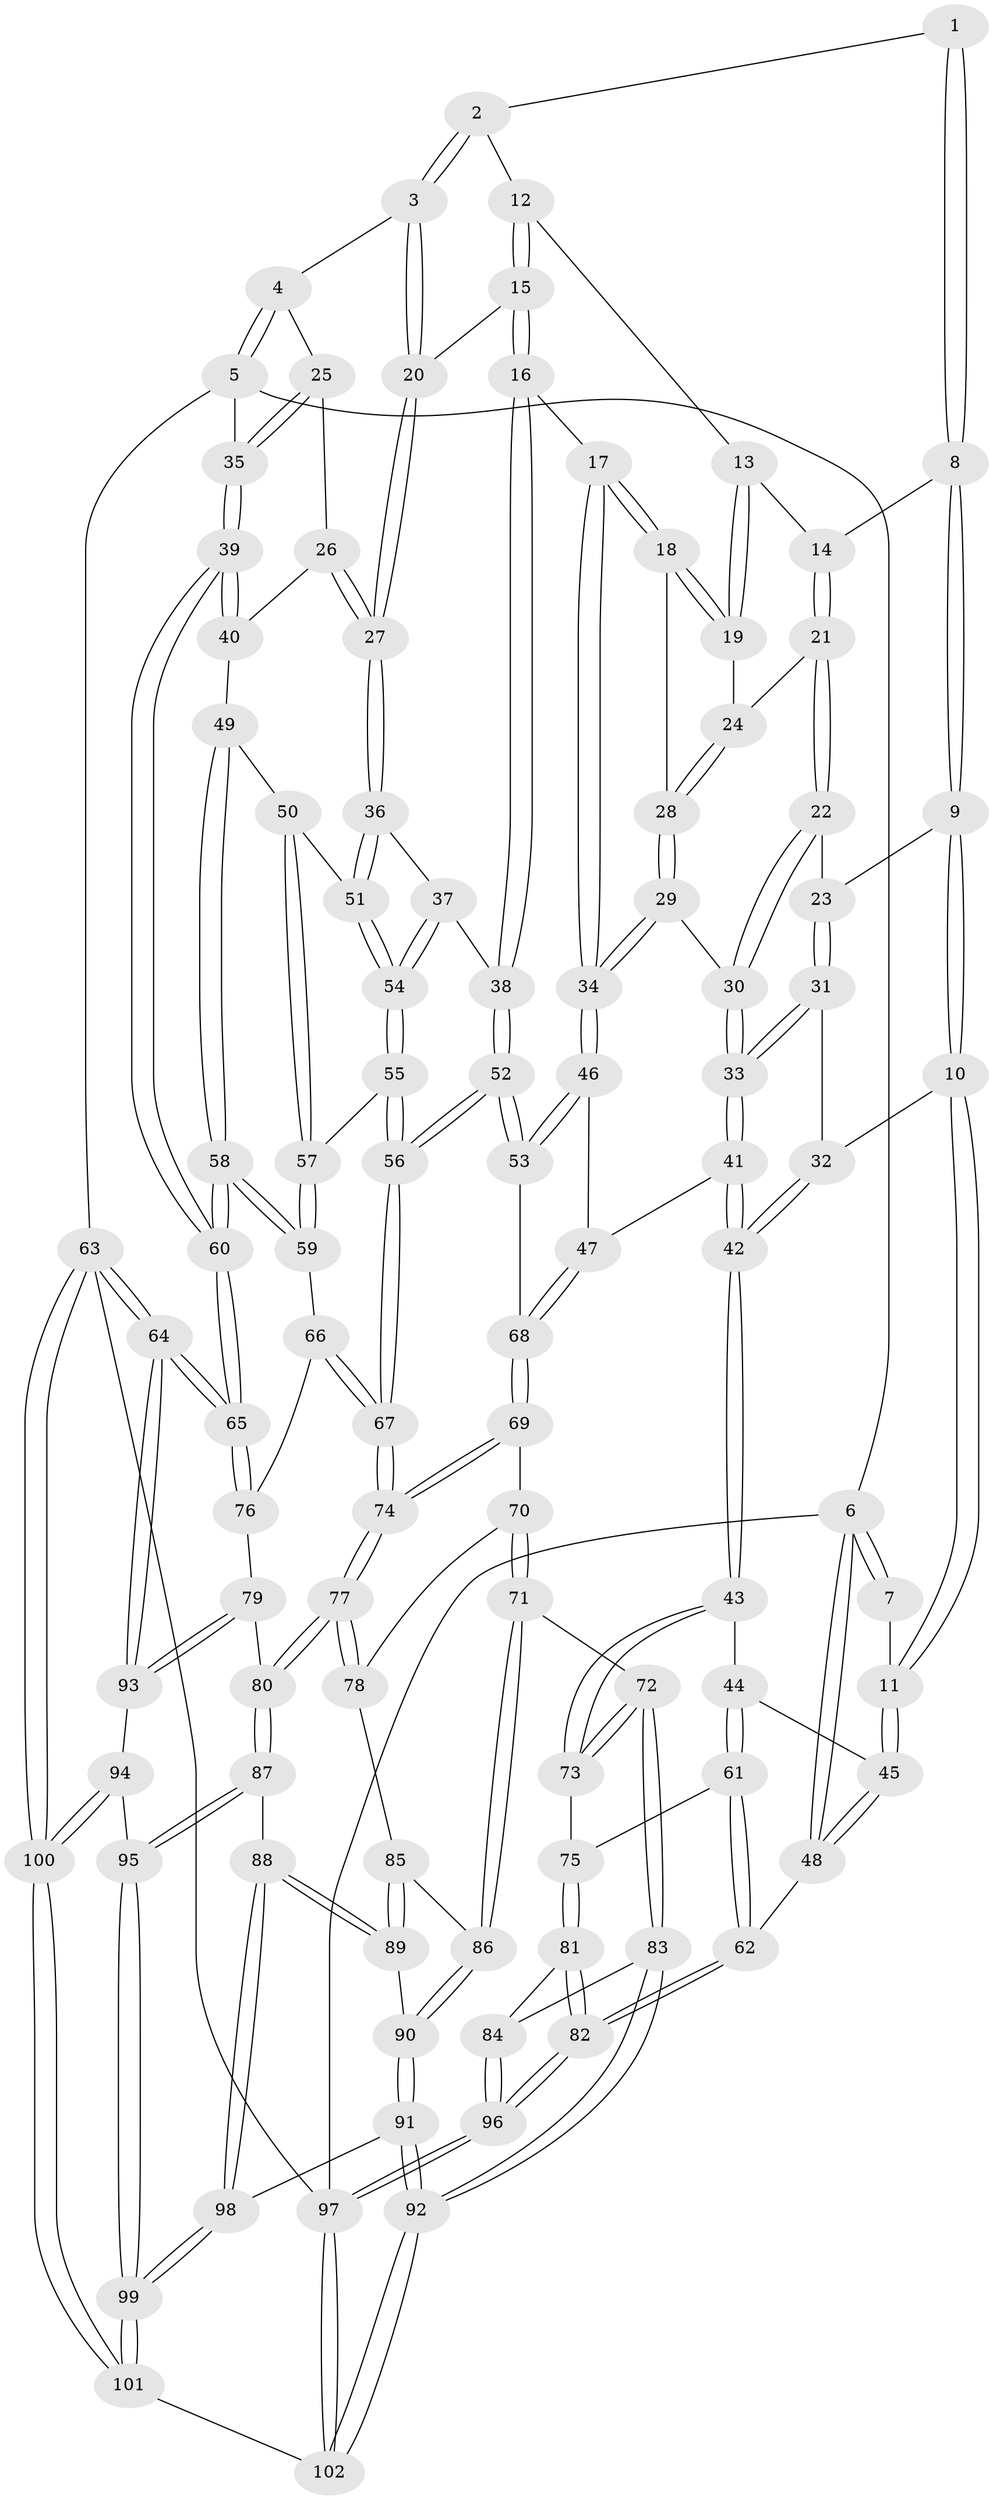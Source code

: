 // coarse degree distribution, {3: 0.12903225806451613, 5: 0.25806451612903225, 4: 0.4838709677419355, 2: 0.0967741935483871, 6: 0.03225806451612903}
// Generated by graph-tools (version 1.1) at 2025/38/03/04/25 23:38:34]
// undirected, 102 vertices, 252 edges
graph export_dot {
  node [color=gray90,style=filled];
  1 [pos="+0.26246984566818404+0"];
  2 [pos="+0.6564911147430922+0"];
  3 [pos="+0.8325639027753832+0"];
  4 [pos="+0.8576032058487039+0"];
  5 [pos="+1+0"];
  6 [pos="+0+0"];
  7 [pos="+0.2253388646497211+0"];
  8 [pos="+0.28497650996755325+0"];
  9 [pos="+0.262327916459746+0.06378621465939303"];
  10 [pos="+0.10275284530971399+0.170293764462794"];
  11 [pos="+0.06899514162435169+0.15866960133457228"];
  12 [pos="+0.6076369184502908+0"];
  13 [pos="+0.5352517106035413+0.022439768756107464"];
  14 [pos="+0.3848101292275933+0.04623113947936893"];
  15 [pos="+0.609909960643475+0.18579212867555137"];
  16 [pos="+0.5920692028834915+0.20542831900267353"];
  17 [pos="+0.5517252257676122+0.2150819820850064"];
  18 [pos="+0.5157863256000403+0.1563570104857823"];
  19 [pos="+0.4969038028498357+0.08187888167735727"];
  20 [pos="+0.7233379035905257+0.1564103339867657"];
  21 [pos="+0.39515515226274844+0.07233156916662364"];
  22 [pos="+0.28462586802172263+0.13625574477365932"];
  23 [pos="+0.276083119754631+0.1293121863712894"];
  24 [pos="+0.3958713630716107+0.07339569442917614"];
  25 [pos="+0.8355248868425658+0.19846784240277524"];
  26 [pos="+0.8281716239755859+0.2104387988135948"];
  27 [pos="+0.7961365786558445+0.21899092818472676"];
  28 [pos="+0.39816931233782965+0.12280749856808822"];
  29 [pos="+0.38429933828693197+0.16575830389052143"];
  30 [pos="+0.3365219440733114+0.2131018336655365"];
  31 [pos="+0.19384359993364014+0.1708855900918798"];
  32 [pos="+0.10945716467947322+0.1738977231921302"];
  33 [pos="+0.3275279253631643+0.26613597418963597"];
  34 [pos="+0.5425888641664772+0.2238054938600171"];
  35 [pos="+1+0"];
  36 [pos="+0.789417965836387+0.235093970741573"];
  37 [pos="+0.7288782520548283+0.2947297273575725"];
  38 [pos="+0.6735747895503477+0.30259059075504846"];
  39 [pos="+1+0.11283480958045278"];
  40 [pos="+0.8825098818062916+0.2480636666124478"];
  41 [pos="+0.33310528351138546+0.3663066675351676"];
  42 [pos="+0.2788902485986151+0.4026790151466682"];
  43 [pos="+0.2437906804339455+0.4497071773520942"];
  44 [pos="+0.0676849542683984+0.34827810916041746"];
  45 [pos="+0+0.21240251117484613"];
  46 [pos="+0.5240307022353677+0.25320640090004715"];
  47 [pos="+0.35956774703323807+0.3664526763651525"];
  48 [pos="+0+0.21295615030722398"];
  49 [pos="+0.9033898228239005+0.31979890130356625"];
  50 [pos="+0.8592110819225175+0.33736395549603915"];
  51 [pos="+0.8264980394376289+0.3359561209849393"];
  52 [pos="+0.629086730928329+0.4672354291271677"];
  53 [pos="+0.6254183518085645+0.4666507603452203"];
  54 [pos="+0.7804454771690944+0.3799689807510753"];
  55 [pos="+0.7697634907082276+0.4386502575757774"];
  56 [pos="+0.6818485650879651+0.502999840608021"];
  57 [pos="+0.8621917848169239+0.4442477525017619"];
  58 [pos="+1+0.43505828917549827"];
  59 [pos="+0.973362080574257+0.4810318698838662"];
  60 [pos="+1+0.43000880544350223"];
  61 [pos="+0+0.561129473539749"];
  62 [pos="+0+0.5637092882023123"];
  63 [pos="+1+1"];
  64 [pos="+1+1"];
  65 [pos="+1+0.6299288107649288"];
  66 [pos="+0.9039280787025746+0.5588067777919655"];
  67 [pos="+0.7174934663084263+0.6142349956487825"];
  68 [pos="+0.5358595493332077+0.47890069589279877"];
  69 [pos="+0.47878220569113633+0.5842930565364304"];
  70 [pos="+0.47873574577647665+0.5843757950031107"];
  71 [pos="+0.3504070333145224+0.6323310725739598"];
  72 [pos="+0.319933076498563+0.6161577652622868"];
  73 [pos="+0.22963456641178373+0.50225316703657"];
  74 [pos="+0.7164473994933666+0.6218053095642775"];
  75 [pos="+0.09963368881662106+0.5748517434502921"];
  76 [pos="+0.925817101841475+0.6713384229430981"];
  77 [pos="+0.7151514968530414+0.6317699538606204"];
  78 [pos="+0.5498189358843386+0.6690245241443263"];
  79 [pos="+0.8873342127171485+0.7251706420431776"];
  80 [pos="+0.7198765105692541+0.6468180071730419"];
  81 [pos="+0.11748043387327976+0.742234173876082"];
  82 [pos="+0+0.6845445721718181"];
  83 [pos="+0.1876691264894577+0.8319150447862499"];
  84 [pos="+0.1253913970708877+0.7756630127909496"];
  85 [pos="+0.546886581017506+0.6743126533100132"];
  86 [pos="+0.37870043027345596+0.6892305349870964"];
  87 [pos="+0.6982991112186548+0.7633665127817332"];
  88 [pos="+0.5885645361416055+0.8237366707265887"];
  89 [pos="+0.5181892992866762+0.7638238418782696"];
  90 [pos="+0.4078057752374268+0.7742043049697457"];
  91 [pos="+0.3720488183790383+0.8563352662797273"];
  92 [pos="+0.23477258870277407+0.9400397624050463"];
  93 [pos="+0.9211352864760445+0.8166059756574666"];
  94 [pos="+0.7864463454271968+0.8440484838647401"];
  95 [pos="+0.7522556147247176+0.8373090642676132"];
  96 [pos="+0+0.9449318560694864"];
  97 [pos="+0+1"];
  98 [pos="+0.562774979262717+0.9551752312335199"];
  99 [pos="+0.6279957145839034+1"];
  100 [pos="+0.9591058051404415+1"];
  101 [pos="+0.629215169129933+1"];
  102 [pos="+0.15105195005735597+1"];
  1 -- 2;
  1 -- 8;
  1 -- 8;
  2 -- 3;
  2 -- 3;
  2 -- 12;
  3 -- 4;
  3 -- 20;
  3 -- 20;
  4 -- 5;
  4 -- 5;
  4 -- 25;
  5 -- 6;
  5 -- 35;
  5 -- 63;
  6 -- 7;
  6 -- 7;
  6 -- 48;
  6 -- 48;
  6 -- 97;
  7 -- 11;
  8 -- 9;
  8 -- 9;
  8 -- 14;
  9 -- 10;
  9 -- 10;
  9 -- 23;
  10 -- 11;
  10 -- 11;
  10 -- 32;
  11 -- 45;
  11 -- 45;
  12 -- 13;
  12 -- 15;
  12 -- 15;
  13 -- 14;
  13 -- 19;
  13 -- 19;
  14 -- 21;
  14 -- 21;
  15 -- 16;
  15 -- 16;
  15 -- 20;
  16 -- 17;
  16 -- 38;
  16 -- 38;
  17 -- 18;
  17 -- 18;
  17 -- 34;
  17 -- 34;
  18 -- 19;
  18 -- 19;
  18 -- 28;
  19 -- 24;
  20 -- 27;
  20 -- 27;
  21 -- 22;
  21 -- 22;
  21 -- 24;
  22 -- 23;
  22 -- 30;
  22 -- 30;
  23 -- 31;
  23 -- 31;
  24 -- 28;
  24 -- 28;
  25 -- 26;
  25 -- 35;
  25 -- 35;
  26 -- 27;
  26 -- 27;
  26 -- 40;
  27 -- 36;
  27 -- 36;
  28 -- 29;
  28 -- 29;
  29 -- 30;
  29 -- 34;
  29 -- 34;
  30 -- 33;
  30 -- 33;
  31 -- 32;
  31 -- 33;
  31 -- 33;
  32 -- 42;
  32 -- 42;
  33 -- 41;
  33 -- 41;
  34 -- 46;
  34 -- 46;
  35 -- 39;
  35 -- 39;
  36 -- 37;
  36 -- 51;
  36 -- 51;
  37 -- 38;
  37 -- 54;
  37 -- 54;
  38 -- 52;
  38 -- 52;
  39 -- 40;
  39 -- 40;
  39 -- 60;
  39 -- 60;
  40 -- 49;
  41 -- 42;
  41 -- 42;
  41 -- 47;
  42 -- 43;
  42 -- 43;
  43 -- 44;
  43 -- 73;
  43 -- 73;
  44 -- 45;
  44 -- 61;
  44 -- 61;
  45 -- 48;
  45 -- 48;
  46 -- 47;
  46 -- 53;
  46 -- 53;
  47 -- 68;
  47 -- 68;
  48 -- 62;
  49 -- 50;
  49 -- 58;
  49 -- 58;
  50 -- 51;
  50 -- 57;
  50 -- 57;
  51 -- 54;
  51 -- 54;
  52 -- 53;
  52 -- 53;
  52 -- 56;
  52 -- 56;
  53 -- 68;
  54 -- 55;
  54 -- 55;
  55 -- 56;
  55 -- 56;
  55 -- 57;
  56 -- 67;
  56 -- 67;
  57 -- 59;
  57 -- 59;
  58 -- 59;
  58 -- 59;
  58 -- 60;
  58 -- 60;
  59 -- 66;
  60 -- 65;
  60 -- 65;
  61 -- 62;
  61 -- 62;
  61 -- 75;
  62 -- 82;
  62 -- 82;
  63 -- 64;
  63 -- 64;
  63 -- 100;
  63 -- 100;
  63 -- 97;
  64 -- 65;
  64 -- 65;
  64 -- 93;
  64 -- 93;
  65 -- 76;
  65 -- 76;
  66 -- 67;
  66 -- 67;
  66 -- 76;
  67 -- 74;
  67 -- 74;
  68 -- 69;
  68 -- 69;
  69 -- 70;
  69 -- 74;
  69 -- 74;
  70 -- 71;
  70 -- 71;
  70 -- 78;
  71 -- 72;
  71 -- 86;
  71 -- 86;
  72 -- 73;
  72 -- 73;
  72 -- 83;
  72 -- 83;
  73 -- 75;
  74 -- 77;
  74 -- 77;
  75 -- 81;
  75 -- 81;
  76 -- 79;
  77 -- 78;
  77 -- 78;
  77 -- 80;
  77 -- 80;
  78 -- 85;
  79 -- 80;
  79 -- 93;
  79 -- 93;
  80 -- 87;
  80 -- 87;
  81 -- 82;
  81 -- 82;
  81 -- 84;
  82 -- 96;
  82 -- 96;
  83 -- 84;
  83 -- 92;
  83 -- 92;
  84 -- 96;
  84 -- 96;
  85 -- 86;
  85 -- 89;
  85 -- 89;
  86 -- 90;
  86 -- 90;
  87 -- 88;
  87 -- 95;
  87 -- 95;
  88 -- 89;
  88 -- 89;
  88 -- 98;
  88 -- 98;
  89 -- 90;
  90 -- 91;
  90 -- 91;
  91 -- 92;
  91 -- 92;
  91 -- 98;
  92 -- 102;
  92 -- 102;
  93 -- 94;
  94 -- 95;
  94 -- 100;
  94 -- 100;
  95 -- 99;
  95 -- 99;
  96 -- 97;
  96 -- 97;
  97 -- 102;
  97 -- 102;
  98 -- 99;
  98 -- 99;
  99 -- 101;
  99 -- 101;
  100 -- 101;
  100 -- 101;
  101 -- 102;
}
